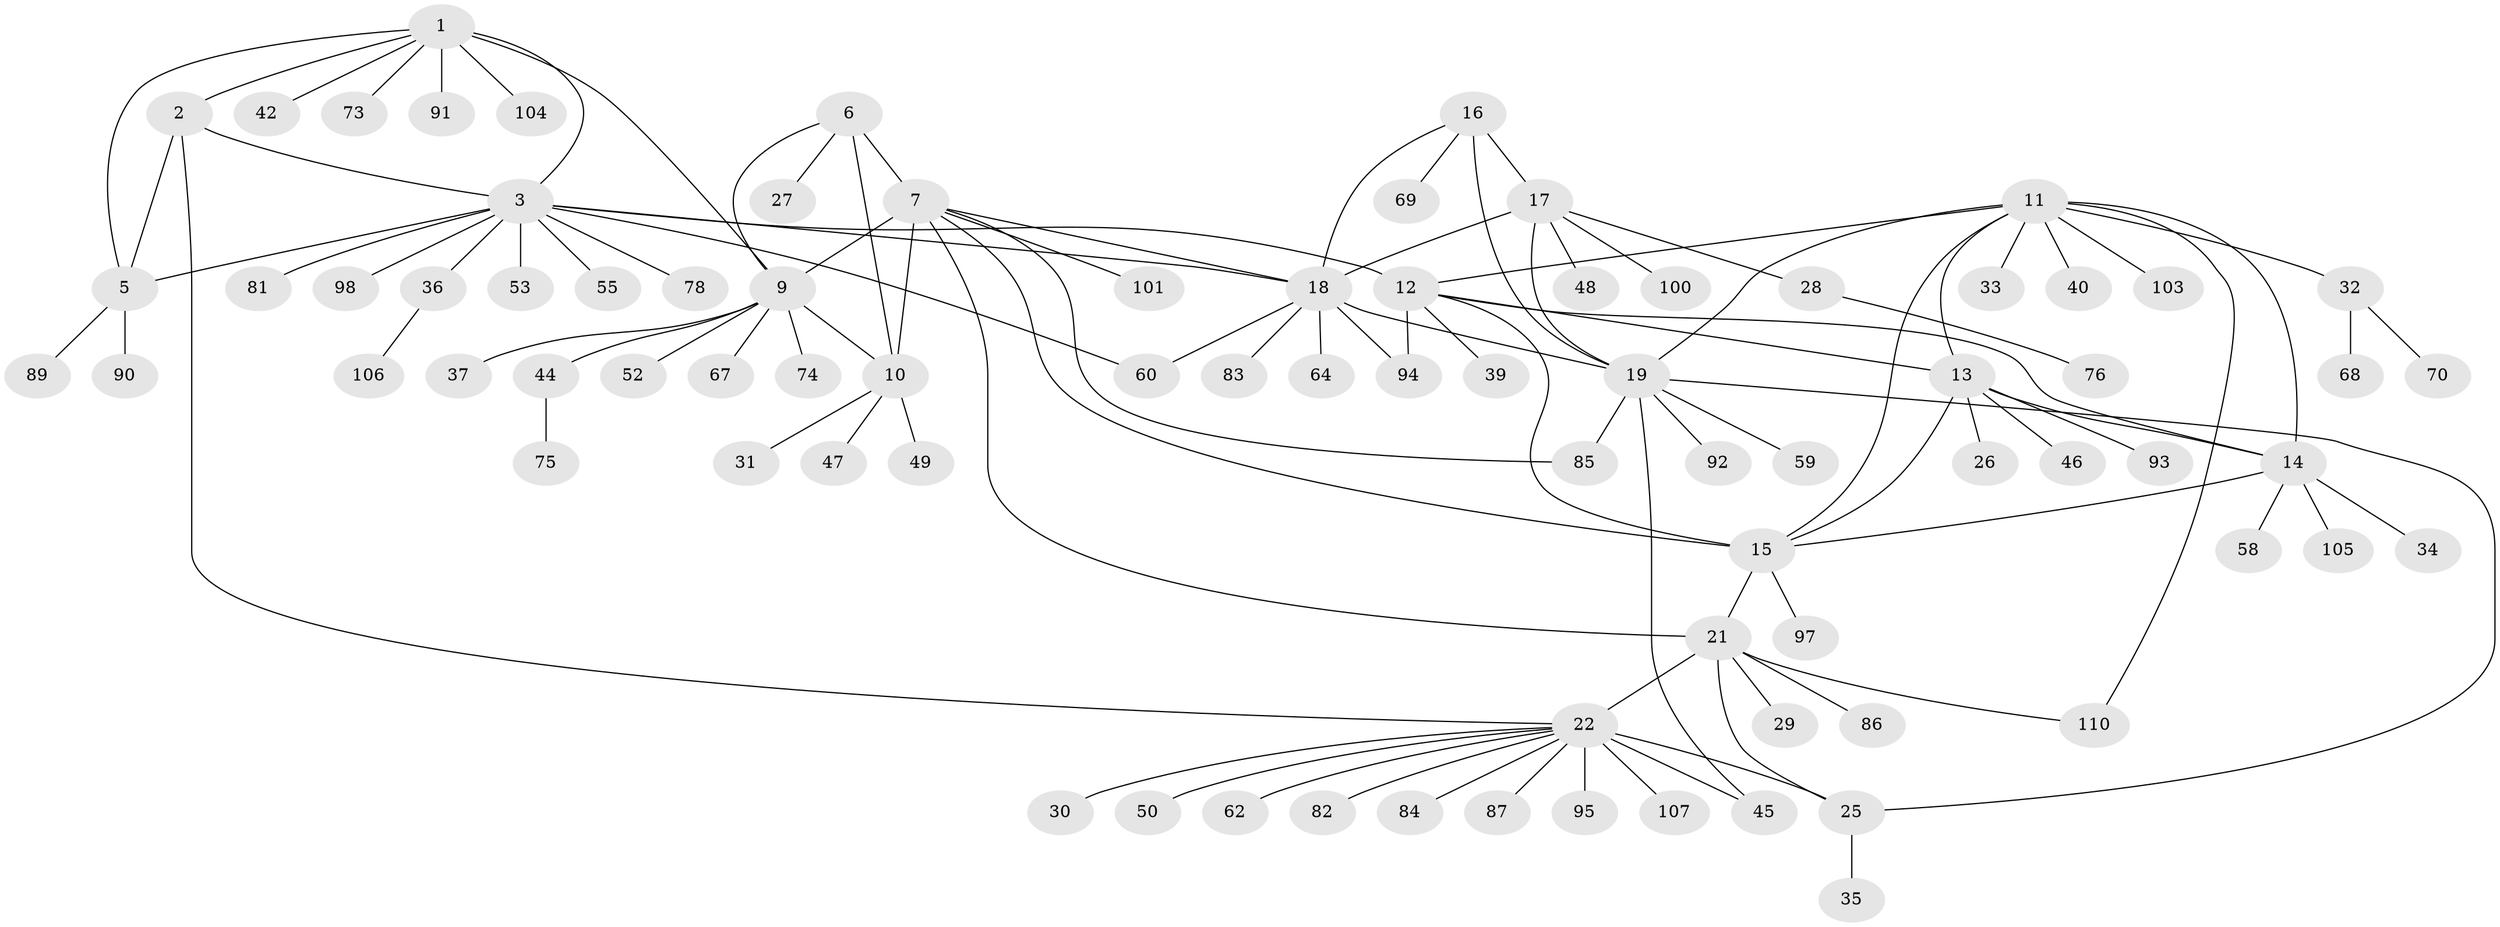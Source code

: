 // original degree distribution, {10: 0.03636363636363636, 5: 0.02727272727272727, 12: 0.00909090909090909, 7: 0.03636363636363636, 6: 0.02727272727272727, 8: 0.05454545454545454, 11: 0.00909090909090909, 4: 0.01818181818181818, 9: 0.01818181818181818, 2: 0.18181818181818182, 1: 0.5818181818181818}
// Generated by graph-tools (version 1.1) at 2025/42/03/06/25 10:42:08]
// undirected, 83 vertices, 109 edges
graph export_dot {
graph [start="1"]
  node [color=gray90,style=filled];
  1 [super="+77"];
  2;
  3 [super="+4"];
  5 [super="+80"];
  6 [super="+72"];
  7 [super="+8"];
  9 [super="+43"];
  10 [super="+102"];
  11 [super="+57"];
  12 [super="+96"];
  13 [super="+71"];
  14 [super="+56"];
  15 [super="+51"];
  16 [super="+20"];
  17 [super="+61"];
  18 [super="+63"];
  19 [super="+79"];
  21 [super="+24"];
  22 [super="+23"];
  25;
  26 [super="+88"];
  27;
  28 [super="+41"];
  29 [super="+38"];
  30;
  31;
  32 [super="+66"];
  33;
  34;
  35 [super="+99"];
  36;
  37;
  39;
  40;
  42;
  44;
  45 [super="+65"];
  46;
  47;
  48 [super="+54"];
  49;
  50;
  52;
  53;
  55;
  58;
  59 [super="+109"];
  60;
  62;
  64;
  67;
  68;
  69;
  70;
  73;
  74;
  75;
  76;
  78;
  81;
  82;
  83;
  84;
  85;
  86;
  87;
  89;
  90;
  91;
  92;
  93;
  94;
  95;
  97;
  98;
  100;
  101;
  103;
  104;
  105;
  106 [super="+108"];
  107;
  110;
  1 -- 2;
  1 -- 3 [weight=2];
  1 -- 5;
  1 -- 9;
  1 -- 42;
  1 -- 73;
  1 -- 91;
  1 -- 104;
  2 -- 3 [weight=2];
  2 -- 5;
  2 -- 22;
  3 -- 5 [weight=2];
  3 -- 12;
  3 -- 18;
  3 -- 36;
  3 -- 55;
  3 -- 60;
  3 -- 78;
  3 -- 81;
  3 -- 98;
  3 -- 53;
  5 -- 89;
  5 -- 90;
  6 -- 7 [weight=2];
  6 -- 9;
  6 -- 10;
  6 -- 27;
  7 -- 9 [weight=2];
  7 -- 10 [weight=2];
  7 -- 15;
  7 -- 18;
  7 -- 21;
  7 -- 101;
  7 -- 85;
  9 -- 10;
  9 -- 37;
  9 -- 52;
  9 -- 67;
  9 -- 74;
  9 -- 44;
  10 -- 31;
  10 -- 47;
  10 -- 49;
  11 -- 12;
  11 -- 13;
  11 -- 14;
  11 -- 15;
  11 -- 19;
  11 -- 32;
  11 -- 33;
  11 -- 40;
  11 -- 103;
  11 -- 110;
  12 -- 13;
  12 -- 14;
  12 -- 15;
  12 -- 39;
  12 -- 94;
  13 -- 14;
  13 -- 15;
  13 -- 26;
  13 -- 46;
  13 -- 93;
  14 -- 15;
  14 -- 34;
  14 -- 58;
  14 -- 105;
  15 -- 97;
  15 -- 21 [weight=2];
  16 -- 17 [weight=2];
  16 -- 18 [weight=2];
  16 -- 19 [weight=2];
  16 -- 69;
  17 -- 18;
  17 -- 19;
  17 -- 28;
  17 -- 48;
  17 -- 100;
  18 -- 19;
  18 -- 64;
  18 -- 83;
  18 -- 94;
  18 -- 60;
  19 -- 25;
  19 -- 59;
  19 -- 85;
  19 -- 92;
  19 -- 45;
  21 -- 22 [weight=4];
  21 -- 25 [weight=2];
  21 -- 110;
  21 -- 86;
  21 -- 29;
  22 -- 25 [weight=2];
  22 -- 30;
  22 -- 45;
  22 -- 50;
  22 -- 87;
  22 -- 107;
  22 -- 82;
  22 -- 84;
  22 -- 62;
  22 -- 95;
  25 -- 35;
  28 -- 76;
  32 -- 68;
  32 -- 70;
  36 -- 106;
  44 -- 75;
}
